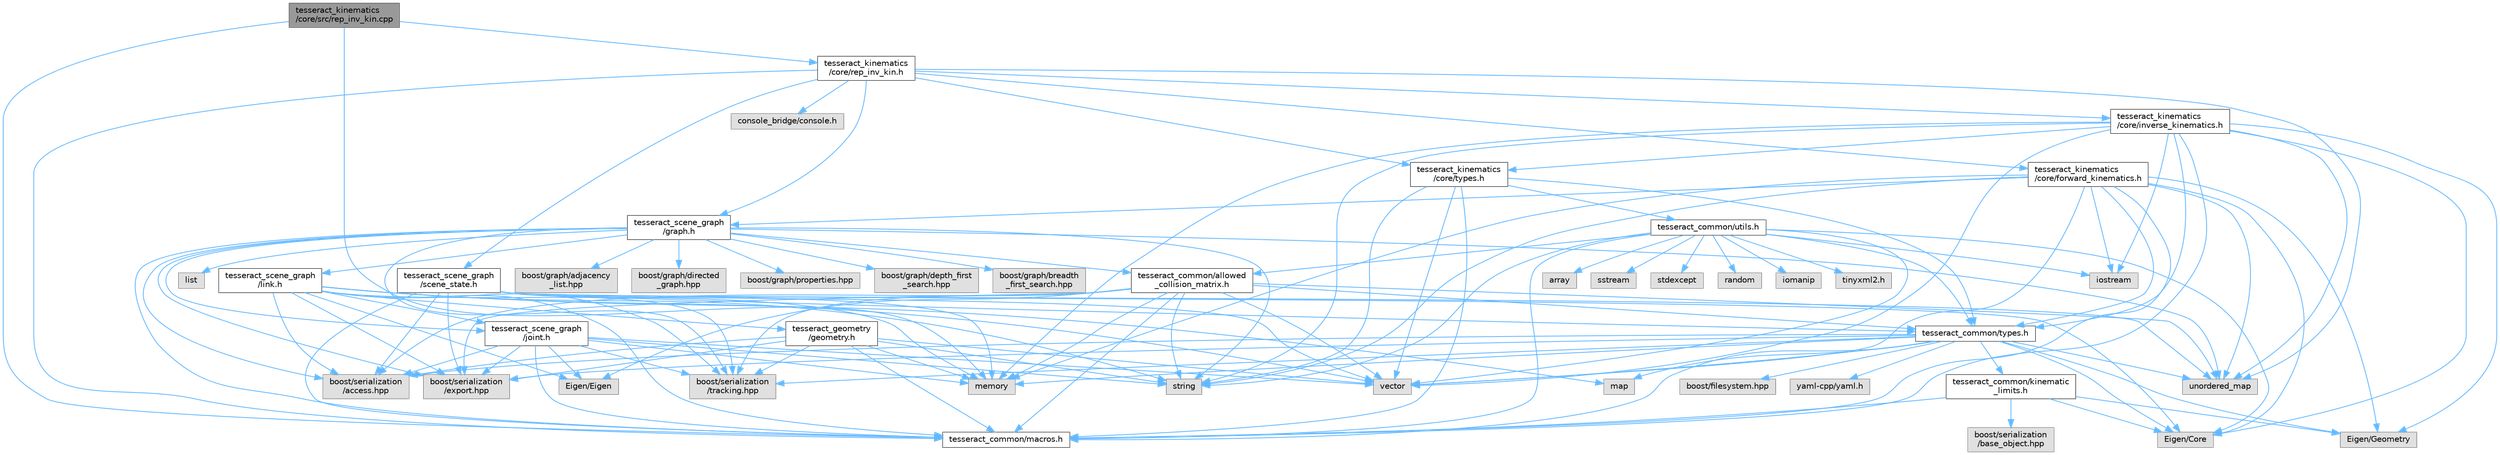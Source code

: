 digraph "tesseract_kinematics/core/src/rep_inv_kin.cpp"
{
 // LATEX_PDF_SIZE
  bgcolor="transparent";
  edge [fontname=Helvetica,fontsize=10,labelfontname=Helvetica,labelfontsize=10];
  node [fontname=Helvetica,fontsize=10,shape=box,height=0.2,width=0.4];
  Node1 [label="tesseract_kinematics\l/core/src/rep_inv_kin.cpp",height=0.2,width=0.4,color="gray40", fillcolor="grey60", style="filled", fontcolor="black",tooltip=" "];
  Node1 -> Node2 [color="steelblue1",style="solid"];
  Node2 [label="tesseract_common/macros.h",height=0.2,width=0.4,color="grey40", fillcolor="white", style="filled",URL="$de/d3c/macros_8h.html",tooltip="Common Tesseract Macros."];
  Node1 -> Node3 [color="steelblue1",style="solid"];
  Node3 [label="memory",height=0.2,width=0.4,color="grey60", fillcolor="#E0E0E0", style="filled",tooltip=" "];
  Node1 -> Node4 [color="steelblue1",style="solid"];
  Node4 [label="tesseract_kinematics\l/core/rep_inv_kin.h",height=0.2,width=0.4,color="grey40", fillcolor="white", style="filled",URL="$dd/db8/rep__inv__kin_8h.html",tooltip=" "];
  Node4 -> Node2 [color="steelblue1",style="solid"];
  Node4 -> Node5 [color="steelblue1",style="solid"];
  Node5 [label="unordered_map",height=0.2,width=0.4,color="grey60", fillcolor="#E0E0E0", style="filled",tooltip=" "];
  Node4 -> Node6 [color="steelblue1",style="solid"];
  Node6 [label="console_bridge/console.h",height=0.2,width=0.4,color="grey60", fillcolor="#E0E0E0", style="filled",tooltip=" "];
  Node4 -> Node7 [color="steelblue1",style="solid"];
  Node7 [label="tesseract_scene_graph\l/graph.h",height=0.2,width=0.4,color="grey40", fillcolor="white", style="filled",URL="$d6/df3/graph_8h.html",tooltip="A basic scene graph using boost."];
  Node7 -> Node2 [color="steelblue1",style="solid"];
  Node7 -> Node8 [color="steelblue1",style="solid"];
  Node8 [label="boost/graph/adjacency\l_list.hpp",height=0.2,width=0.4,color="grey60", fillcolor="#E0E0E0", style="filled",tooltip=" "];
  Node7 -> Node9 [color="steelblue1",style="solid"];
  Node9 [label="boost/graph/directed\l_graph.hpp",height=0.2,width=0.4,color="grey60", fillcolor="#E0E0E0", style="filled",tooltip=" "];
  Node7 -> Node10 [color="steelblue1",style="solid"];
  Node10 [label="boost/graph/properties.hpp",height=0.2,width=0.4,color="grey60", fillcolor="#E0E0E0", style="filled",tooltip=" "];
  Node7 -> Node11 [color="steelblue1",style="solid"];
  Node11 [label="boost/graph/depth_first\l_search.hpp",height=0.2,width=0.4,color="grey60", fillcolor="#E0E0E0", style="filled",tooltip=" "];
  Node7 -> Node12 [color="steelblue1",style="solid"];
  Node12 [label="boost/graph/breadth\l_first_search.hpp",height=0.2,width=0.4,color="grey60", fillcolor="#E0E0E0", style="filled",tooltip=" "];
  Node7 -> Node13 [color="steelblue1",style="solid"];
  Node13 [label="boost/serialization\l/access.hpp",height=0.2,width=0.4,color="grey60", fillcolor="#E0E0E0", style="filled",tooltip=" "];
  Node7 -> Node14 [color="steelblue1",style="solid"];
  Node14 [label="string",height=0.2,width=0.4,color="grey60", fillcolor="#E0E0E0", style="filled",tooltip=" "];
  Node7 -> Node15 [color="steelblue1",style="solid"];
  Node15 [label="list",height=0.2,width=0.4,color="grey60", fillcolor="#E0E0E0", style="filled",tooltip=" "];
  Node7 -> Node5 [color="steelblue1",style="solid"];
  Node7 -> Node16 [color="steelblue1",style="solid"];
  Node16 [label="tesseract_scene_graph\l/link.h",height=0.2,width=0.4,color="grey40", fillcolor="white", style="filled",URL="$d2/d5c/tesseract__scene__graph_2include_2tesseract__scene__graph_2link_8h.html",tooltip=" "];
  Node16 -> Node2 [color="steelblue1",style="solid"];
  Node16 -> Node13 [color="steelblue1",style="solid"];
  Node16 -> Node14 [color="steelblue1",style="solid"];
  Node16 -> Node17 [color="steelblue1",style="solid"];
  Node17 [label="vector",height=0.2,width=0.4,color="grey60", fillcolor="#E0E0E0", style="filled",tooltip=" "];
  Node16 -> Node18 [color="steelblue1",style="solid"];
  Node18 [label="map",height=0.2,width=0.4,color="grey60", fillcolor="#E0E0E0", style="filled",tooltip=" "];
  Node16 -> Node3 [color="steelblue1",style="solid"];
  Node16 -> Node19 [color="steelblue1",style="solid"];
  Node19 [label="Eigen/Eigen",height=0.2,width=0.4,color="grey60", fillcolor="#E0E0E0", style="filled",tooltip=" "];
  Node16 -> Node20 [color="steelblue1",style="solid"];
  Node20 [label="tesseract_scene_graph\l/joint.h",height=0.2,width=0.4,color="grey40", fillcolor="white", style="filled",URL="$d4/d6d/tesseract__scene__graph_2include_2tesseract__scene__graph_2joint_8h.html",tooltip=" "];
  Node20 -> Node2 [color="steelblue1",style="solid"];
  Node20 -> Node13 [color="steelblue1",style="solid"];
  Node20 -> Node14 [color="steelblue1",style="solid"];
  Node20 -> Node17 [color="steelblue1",style="solid"];
  Node20 -> Node3 [color="steelblue1",style="solid"];
  Node20 -> Node19 [color="steelblue1",style="solid"];
  Node20 -> Node21 [color="steelblue1",style="solid"];
  Node21 [label="boost/serialization\l/export.hpp",height=0.2,width=0.4,color="grey60", fillcolor="#E0E0E0", style="filled",tooltip=" "];
  Node20 -> Node22 [color="steelblue1",style="solid"];
  Node22 [label="boost/serialization\l/tracking.hpp",height=0.2,width=0.4,color="grey60", fillcolor="#E0E0E0", style="filled",tooltip=" "];
  Node16 -> Node23 [color="steelblue1",style="solid"];
  Node23 [label="tesseract_geometry\l/geometry.h",height=0.2,width=0.4,color="grey40", fillcolor="white", style="filled",URL="$d0/da6/tesseract__geometry_2include_2tesseract__geometry_2geometry_8h.html",tooltip="Tesseract Geometries."];
  Node23 -> Node2 [color="steelblue1",style="solid"];
  Node23 -> Node13 [color="steelblue1",style="solid"];
  Node23 -> Node21 [color="steelblue1",style="solid"];
  Node23 -> Node3 [color="steelblue1",style="solid"];
  Node23 -> Node14 [color="steelblue1",style="solid"];
  Node23 -> Node17 [color="steelblue1",style="solid"];
  Node23 -> Node22 [color="steelblue1",style="solid"];
  Node16 -> Node21 [color="steelblue1",style="solid"];
  Node16 -> Node22 [color="steelblue1",style="solid"];
  Node7 -> Node20 [color="steelblue1",style="solid"];
  Node7 -> Node24 [color="steelblue1",style="solid"];
  Node24 [label="tesseract_common/allowed\l_collision_matrix.h",height=0.2,width=0.4,color="grey40", fillcolor="white", style="filled",URL="$d2/d01/allowed__collision__matrix_8h.html",tooltip=" "];
  Node24 -> Node2 [color="steelblue1",style="solid"];
  Node24 -> Node13 [color="steelblue1",style="solid"];
  Node24 -> Node14 [color="steelblue1",style="solid"];
  Node24 -> Node17 [color="steelblue1",style="solid"];
  Node24 -> Node3 [color="steelblue1",style="solid"];
  Node24 -> Node19 [color="steelblue1",style="solid"];
  Node24 -> Node5 [color="steelblue1",style="solid"];
  Node24 -> Node25 [color="steelblue1",style="solid"];
  Node25 [label="tesseract_common/types.h",height=0.2,width=0.4,color="grey40", fillcolor="white", style="filled",URL="$dd/ddb/tesseract__common_2include_2tesseract__common_2types_8h.html",tooltip="Common Tesseract Types."];
  Node25 -> Node2 [color="steelblue1",style="solid"];
  Node25 -> Node13 [color="steelblue1",style="solid"];
  Node25 -> Node26 [color="steelblue1",style="solid"];
  Node26 [label="Eigen/Core",height=0.2,width=0.4,color="grey60", fillcolor="#E0E0E0", style="filled",tooltip=" "];
  Node25 -> Node27 [color="steelblue1",style="solid"];
  Node27 [label="Eigen/Geometry",height=0.2,width=0.4,color="grey60", fillcolor="#E0E0E0", style="filled",tooltip=" "];
  Node25 -> Node17 [color="steelblue1",style="solid"];
  Node25 -> Node3 [color="steelblue1",style="solid"];
  Node25 -> Node18 [color="steelblue1",style="solid"];
  Node25 -> Node5 [color="steelblue1",style="solid"];
  Node25 -> Node28 [color="steelblue1",style="solid"];
  Node28 [label="boost/filesystem.hpp",height=0.2,width=0.4,color="grey60", fillcolor="#E0E0E0", style="filled",tooltip=" "];
  Node25 -> Node29 [color="steelblue1",style="solid"];
  Node29 [label="yaml-cpp/yaml.h",height=0.2,width=0.4,color="grey60", fillcolor="#E0E0E0", style="filled",tooltip=" "];
  Node25 -> Node30 [color="steelblue1",style="solid"];
  Node30 [label="tesseract_common/kinematic\l_limits.h",height=0.2,width=0.4,color="grey40", fillcolor="white", style="filled",URL="$d9/dc2/kinematic__limits_8h.html",tooltip="Common Tesseract Kinematic Limits and Related Utility Functions."];
  Node30 -> Node2 [color="steelblue1",style="solid"];
  Node30 -> Node26 [color="steelblue1",style="solid"];
  Node30 -> Node27 [color="steelblue1",style="solid"];
  Node30 -> Node31 [color="steelblue1",style="solid"];
  Node31 [label="boost/serialization\l/base_object.hpp",height=0.2,width=0.4,color="grey60", fillcolor="#E0E0E0", style="filled",tooltip=" "];
  Node25 -> Node21 [color="steelblue1",style="solid"];
  Node25 -> Node22 [color="steelblue1",style="solid"];
  Node24 -> Node21 [color="steelblue1",style="solid"];
  Node24 -> Node22 [color="steelblue1",style="solid"];
  Node7 -> Node21 [color="steelblue1",style="solid"];
  Node7 -> Node22 [color="steelblue1",style="solid"];
  Node4 -> Node32 [color="steelblue1",style="solid"];
  Node32 [label="tesseract_scene_graph\l/scene_state.h",height=0.2,width=0.4,color="grey40", fillcolor="white", style="filled",URL="$d7/dea/scene__state_8h.html",tooltip="This holds a state of the scene."];
  Node32 -> Node2 [color="steelblue1",style="solid"];
  Node32 -> Node13 [color="steelblue1",style="solid"];
  Node32 -> Node26 [color="steelblue1",style="solid"];
  Node32 -> Node5 [color="steelblue1",style="solid"];
  Node32 -> Node17 [color="steelblue1",style="solid"];
  Node32 -> Node3 [color="steelblue1",style="solid"];
  Node32 -> Node25 [color="steelblue1",style="solid"];
  Node32 -> Node21 [color="steelblue1",style="solid"];
  Node32 -> Node22 [color="steelblue1",style="solid"];
  Node4 -> Node33 [color="steelblue1",style="solid"];
  Node33 [label="tesseract_kinematics\l/core/inverse_kinematics.h",height=0.2,width=0.4,color="grey40", fillcolor="white", style="filled",URL="$d3/da5/inverse__kinematics_8h.html",tooltip="Inverse kinematics functions."];
  Node33 -> Node2 [color="steelblue1",style="solid"];
  Node33 -> Node17 [color="steelblue1",style="solid"];
  Node33 -> Node14 [color="steelblue1",style="solid"];
  Node33 -> Node26 [color="steelblue1",style="solid"];
  Node33 -> Node27 [color="steelblue1",style="solid"];
  Node33 -> Node34 [color="steelblue1",style="solid"];
  Node34 [label="iostream",height=0.2,width=0.4,color="grey60", fillcolor="#E0E0E0", style="filled",tooltip=" "];
  Node33 -> Node3 [color="steelblue1",style="solid"];
  Node33 -> Node5 [color="steelblue1",style="solid"];
  Node33 -> Node25 [color="steelblue1",style="solid"];
  Node33 -> Node35 [color="steelblue1",style="solid"];
  Node35 [label="tesseract_kinematics\l/core/types.h",height=0.2,width=0.4,color="grey40", fillcolor="white", style="filled",URL="$de/d06/tesseract__kinematics_2core_2include_2tesseract__kinematics_2core_2types_8h.html",tooltip="Kinematics types."];
  Node35 -> Node2 [color="steelblue1",style="solid"];
  Node35 -> Node14 [color="steelblue1",style="solid"];
  Node35 -> Node17 [color="steelblue1",style="solid"];
  Node35 -> Node25 [color="steelblue1",style="solid"];
  Node35 -> Node36 [color="steelblue1",style="solid"];
  Node36 [label="tesseract_common/utils.h",height=0.2,width=0.4,color="grey40", fillcolor="white", style="filled",URL="$dc/d79/tesseract__common_2include_2tesseract__common_2utils_8h.html",tooltip="Common Tesseract Utility Functions."];
  Node36 -> Node2 [color="steelblue1",style="solid"];
  Node36 -> Node37 [color="steelblue1",style="solid"];
  Node37 [label="array",height=0.2,width=0.4,color="grey60", fillcolor="#E0E0E0", style="filled",tooltip=" "];
  Node36 -> Node17 [color="steelblue1",style="solid"];
  Node36 -> Node14 [color="steelblue1",style="solid"];
  Node36 -> Node38 [color="steelblue1",style="solid"];
  Node38 [label="sstream",height=0.2,width=0.4,color="grey60", fillcolor="#E0E0E0", style="filled",tooltip=" "];
  Node36 -> Node39 [color="steelblue1",style="solid"];
  Node39 [label="stdexcept",height=0.2,width=0.4,color="grey60", fillcolor="#E0E0E0", style="filled",tooltip=" "];
  Node36 -> Node40 [color="steelblue1",style="solid"];
  Node40 [label="random",height=0.2,width=0.4,color="grey60", fillcolor="#E0E0E0", style="filled",tooltip=" "];
  Node36 -> Node41 [color="steelblue1",style="solid"];
  Node41 [label="iomanip",height=0.2,width=0.4,color="grey60", fillcolor="#E0E0E0", style="filled",tooltip=" "];
  Node36 -> Node26 [color="steelblue1",style="solid"];
  Node36 -> Node34 [color="steelblue1",style="solid"];
  Node36 -> Node42 [color="steelblue1",style="solid"];
  Node42 [label="tinyxml2.h",height=0.2,width=0.4,color="grey60", fillcolor="#E0E0E0", style="filled",tooltip=" "];
  Node36 -> Node24 [color="steelblue1",style="solid"];
  Node36 -> Node25 [color="steelblue1",style="solid"];
  Node4 -> Node43 [color="steelblue1",style="solid"];
  Node43 [label="tesseract_kinematics\l/core/forward_kinematics.h",height=0.2,width=0.4,color="grey40", fillcolor="white", style="filled",URL="$d6/d45/forward__kinematics_8h.html",tooltip="Forward kinematics functions."];
  Node43 -> Node2 [color="steelblue1",style="solid"];
  Node43 -> Node17 [color="steelblue1",style="solid"];
  Node43 -> Node14 [color="steelblue1",style="solid"];
  Node43 -> Node26 [color="steelblue1",style="solid"];
  Node43 -> Node27 [color="steelblue1",style="solid"];
  Node43 -> Node34 [color="steelblue1",style="solid"];
  Node43 -> Node3 [color="steelblue1",style="solid"];
  Node43 -> Node5 [color="steelblue1",style="solid"];
  Node43 -> Node25 [color="steelblue1",style="solid"];
  Node43 -> Node7 [color="steelblue1",style="solid"];
  Node4 -> Node35 [color="steelblue1",style="solid"];
}
